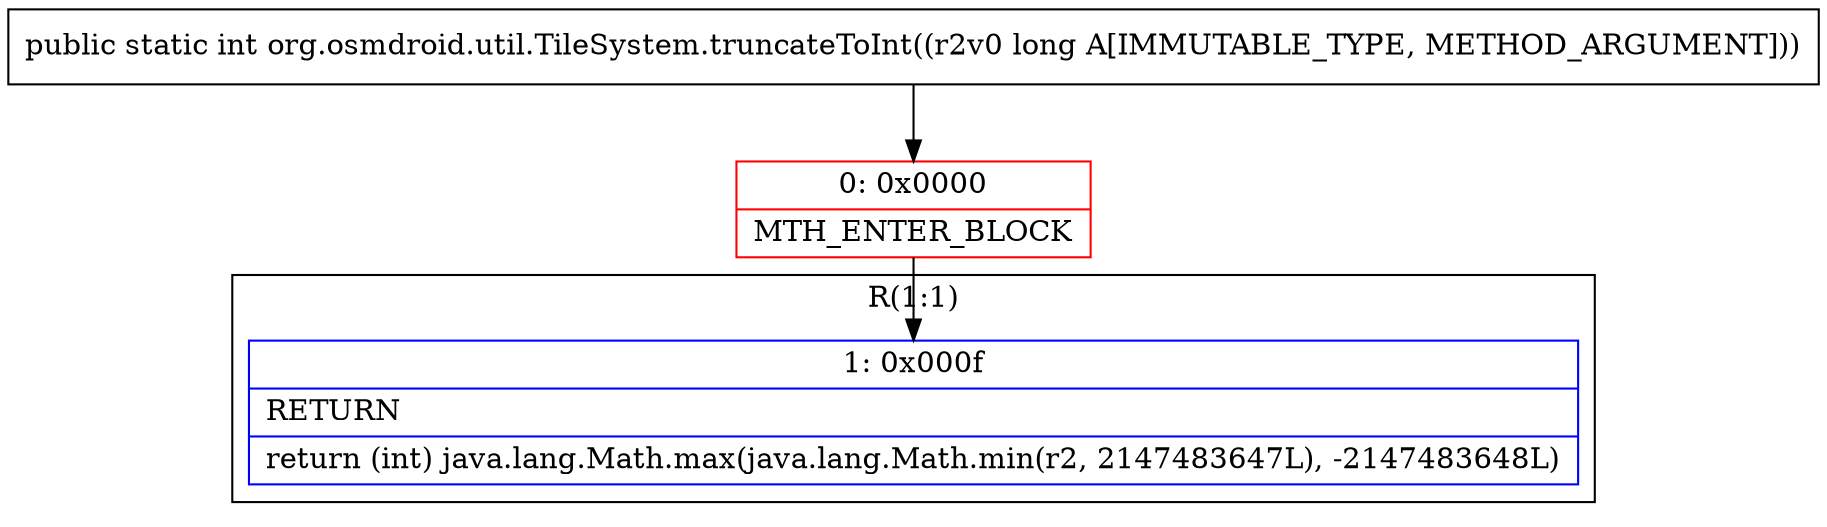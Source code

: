 digraph "CFG fororg.osmdroid.util.TileSystem.truncateToInt(J)I" {
subgraph cluster_Region_1882388519 {
label = "R(1:1)";
node [shape=record,color=blue];
Node_1 [shape=record,label="{1\:\ 0x000f|RETURN\l|return (int) java.lang.Math.max(java.lang.Math.min(r2, 2147483647L), \-2147483648L)\l}"];
}
Node_0 [shape=record,color=red,label="{0\:\ 0x0000|MTH_ENTER_BLOCK\l}"];
MethodNode[shape=record,label="{public static int org.osmdroid.util.TileSystem.truncateToInt((r2v0 long A[IMMUTABLE_TYPE, METHOD_ARGUMENT])) }"];
MethodNode -> Node_0;
Node_0 -> Node_1;
}


